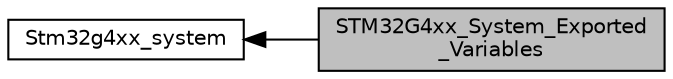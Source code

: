 digraph "STM32G4xx_System_Exported_Variables"
{
  edge [fontname="Helvetica",fontsize="10",labelfontname="Helvetica",labelfontsize="10"];
  node [fontname="Helvetica",fontsize="10",shape=box];
  rankdir=LR;
  Node1 [label="STM32G4xx_System_Exported\l_Variables",height=0.2,width=0.4,color="black", fillcolor="grey75", style="filled", fontcolor="black",tooltip=" "];
  Node2 [label="Stm32g4xx_system",height=0.2,width=0.4,color="black", fillcolor="white", style="filled",URL="$group__stm32g4xx__system.html",tooltip=" "];
  Node2->Node1 [shape=plaintext, dir="back", style="solid"];
}
